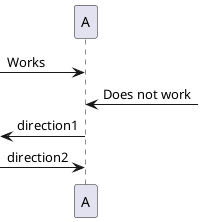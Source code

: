 {
  "sha1": "kzvaj1xg4395mqxpeubzhomsgj51g88",
  "insertion": {
    "when": "2024-06-03T18:59:33.513Z",
    "user": "plantuml@gmail.com"
  }
}
@startuml
[->A : Works
]->A : Does not work

A->[ : direction1
A<-[ : direction2
@enduml
